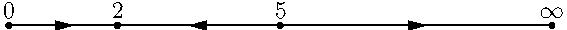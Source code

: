 size(10cm);
dot("$0$",(0,0),N);
dot("$2$",(2,0),N);
dot("$5$",(5,0),N);
dot("$\infty$",(10,0),N);
draw((0,0)--(2,0),MidArrow);
draw((5,0)--(2,0),MidArrow);
draw((5,0)--(10,0),MidArrow);
